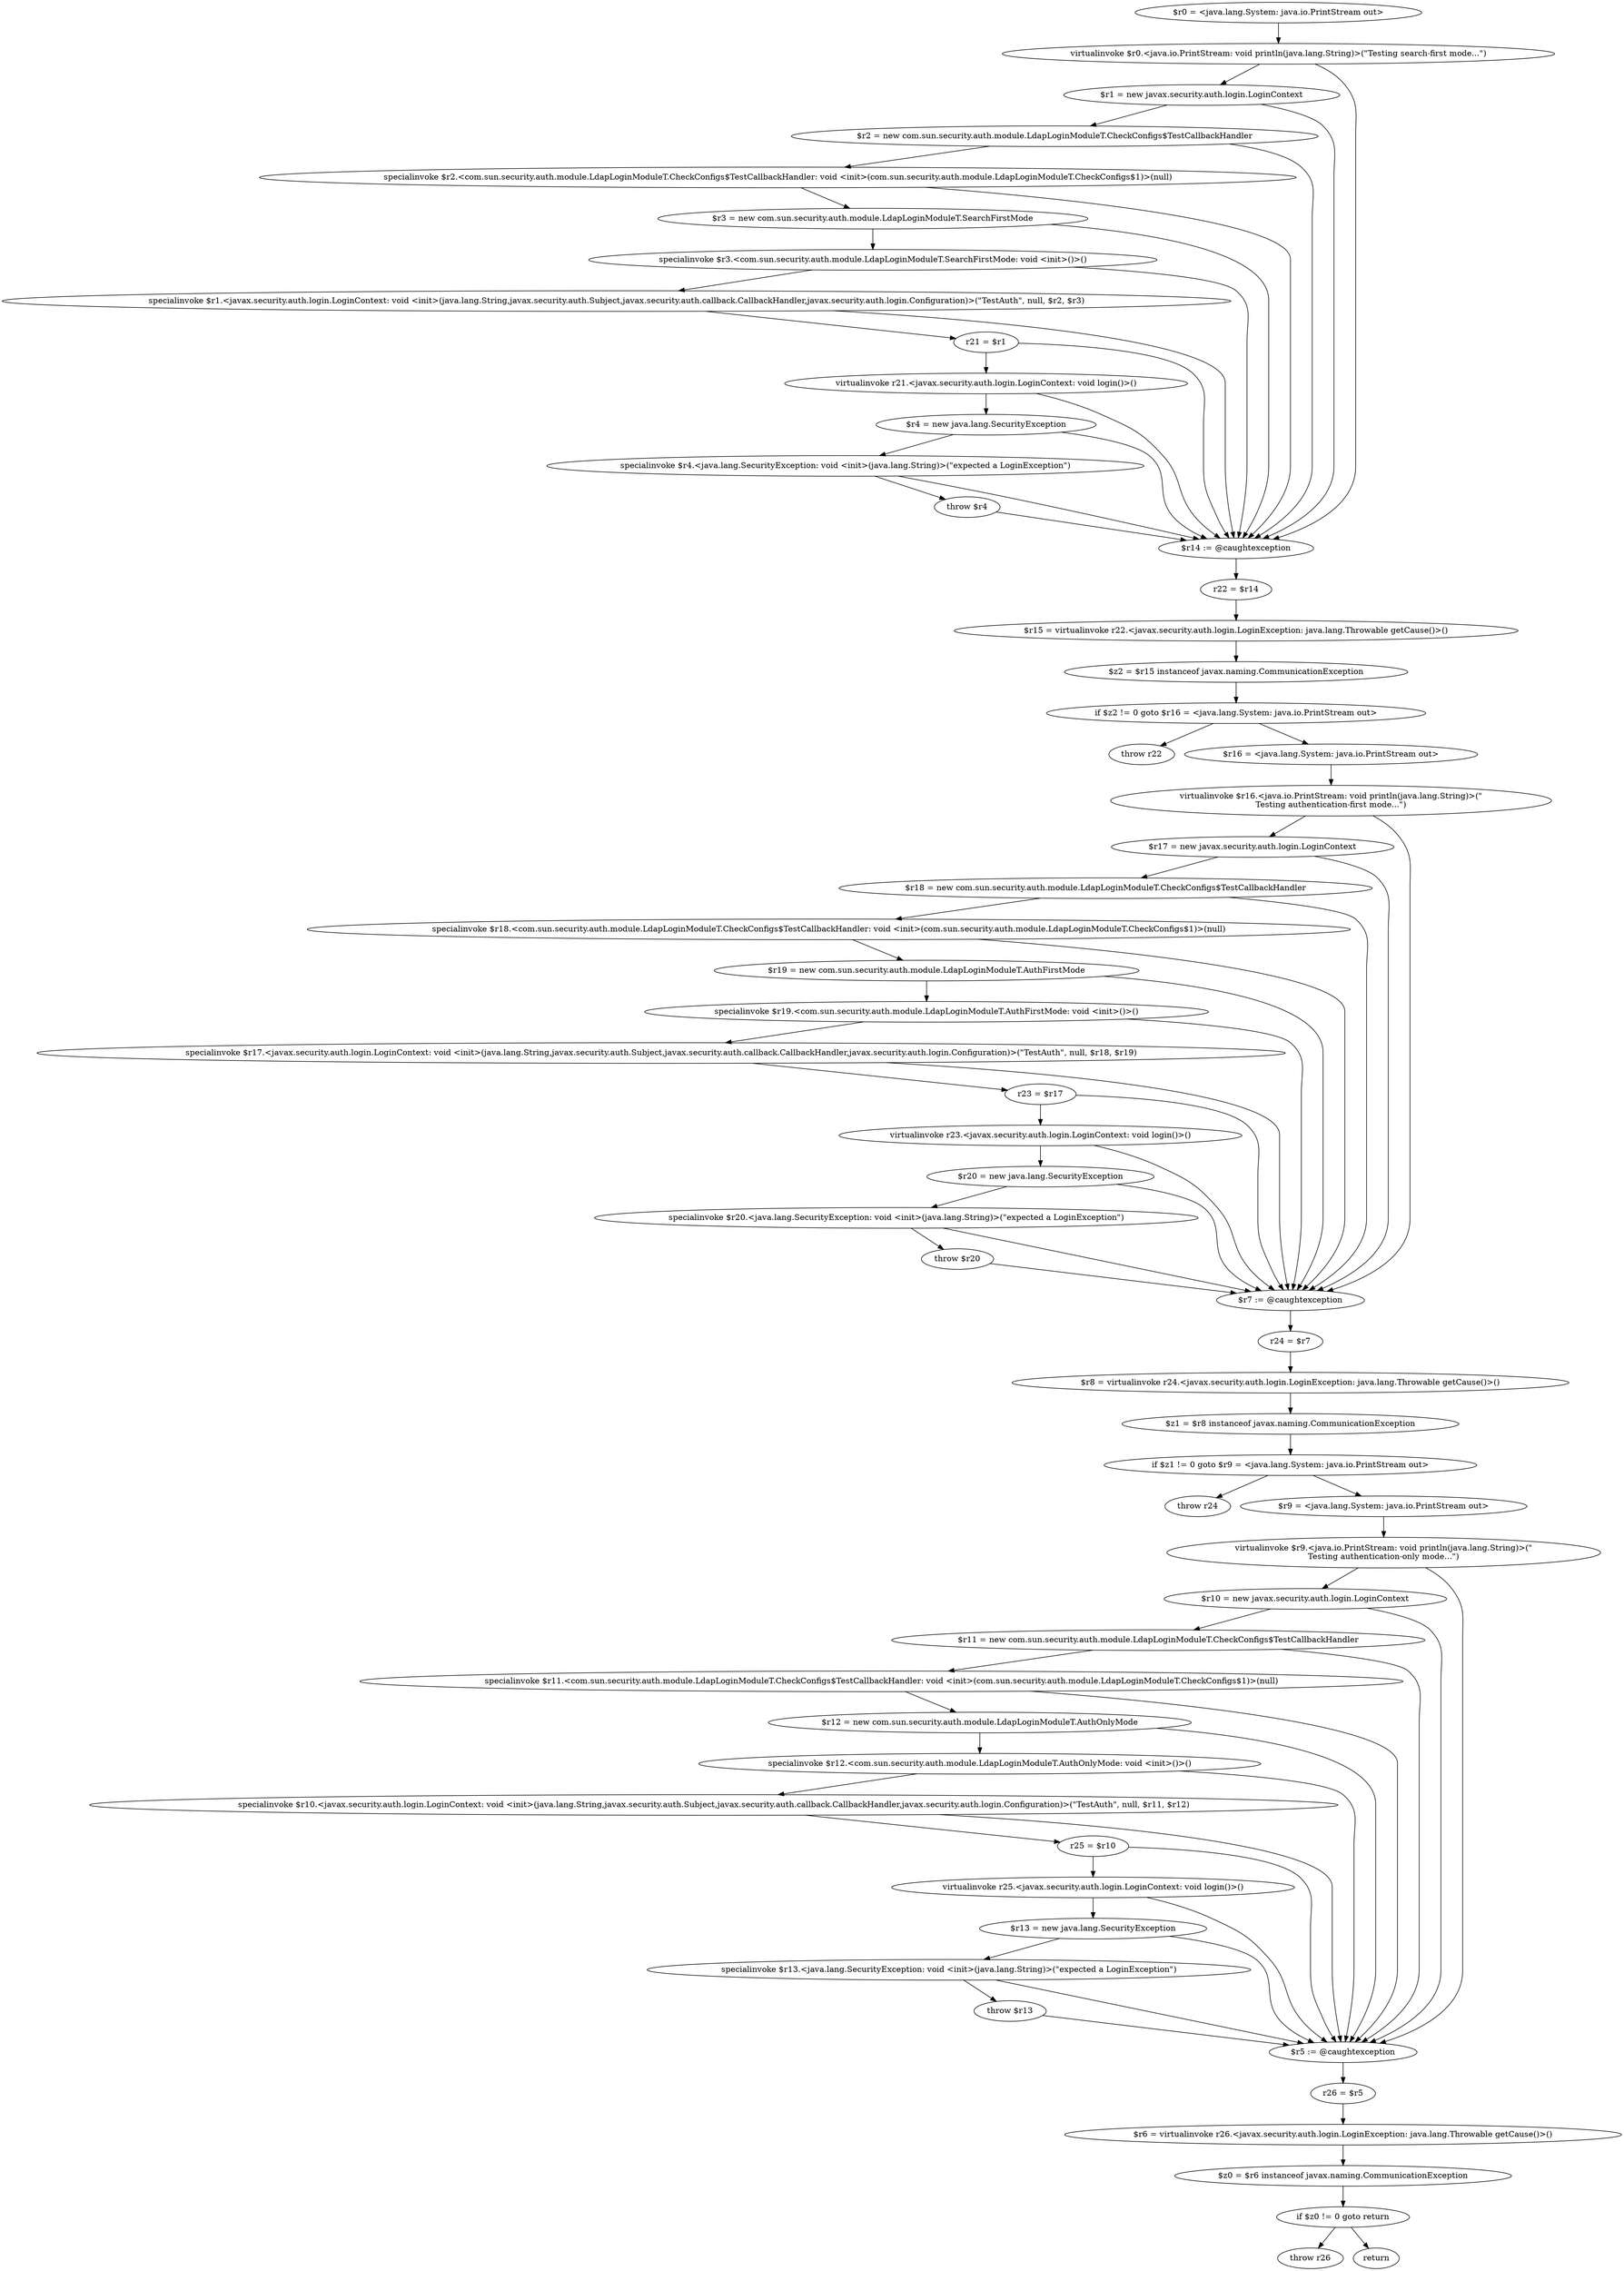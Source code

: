 digraph "unitGraph" {
    "$r0 = <java.lang.System: java.io.PrintStream out>"
    "virtualinvoke $r0.<java.io.PrintStream: void println(java.lang.String)>(\"Testing search-first mode...\")"
    "$r1 = new javax.security.auth.login.LoginContext"
    "$r2 = new com.sun.security.auth.module.LdapLoginModuleT.CheckConfigs$TestCallbackHandler"
    "specialinvoke $r2.<com.sun.security.auth.module.LdapLoginModuleT.CheckConfigs$TestCallbackHandler: void <init>(com.sun.security.auth.module.LdapLoginModuleT.CheckConfigs$1)>(null)"
    "$r3 = new com.sun.security.auth.module.LdapLoginModuleT.SearchFirstMode"
    "specialinvoke $r3.<com.sun.security.auth.module.LdapLoginModuleT.SearchFirstMode: void <init>()>()"
    "specialinvoke $r1.<javax.security.auth.login.LoginContext: void <init>(java.lang.String,javax.security.auth.Subject,javax.security.auth.callback.CallbackHandler,javax.security.auth.login.Configuration)>(\"TestAuth\", null, $r2, $r3)"
    "r21 = $r1"
    "virtualinvoke r21.<javax.security.auth.login.LoginContext: void login()>()"
    "$r4 = new java.lang.SecurityException"
    "specialinvoke $r4.<java.lang.SecurityException: void <init>(java.lang.String)>(\"expected a LoginException\")"
    "throw $r4"
    "$r14 := @caughtexception"
    "r22 = $r14"
    "$r15 = virtualinvoke r22.<javax.security.auth.login.LoginException: java.lang.Throwable getCause()>()"
    "$z2 = $r15 instanceof javax.naming.CommunicationException"
    "if $z2 != 0 goto $r16 = <java.lang.System: java.io.PrintStream out>"
    "throw r22"
    "$r16 = <java.lang.System: java.io.PrintStream out>"
    "virtualinvoke $r16.<java.io.PrintStream: void println(java.lang.String)>(\"\nTesting authentication-first mode...\")"
    "$r17 = new javax.security.auth.login.LoginContext"
    "$r18 = new com.sun.security.auth.module.LdapLoginModuleT.CheckConfigs$TestCallbackHandler"
    "specialinvoke $r18.<com.sun.security.auth.module.LdapLoginModuleT.CheckConfigs$TestCallbackHandler: void <init>(com.sun.security.auth.module.LdapLoginModuleT.CheckConfigs$1)>(null)"
    "$r19 = new com.sun.security.auth.module.LdapLoginModuleT.AuthFirstMode"
    "specialinvoke $r19.<com.sun.security.auth.module.LdapLoginModuleT.AuthFirstMode: void <init>()>()"
    "specialinvoke $r17.<javax.security.auth.login.LoginContext: void <init>(java.lang.String,javax.security.auth.Subject,javax.security.auth.callback.CallbackHandler,javax.security.auth.login.Configuration)>(\"TestAuth\", null, $r18, $r19)"
    "r23 = $r17"
    "virtualinvoke r23.<javax.security.auth.login.LoginContext: void login()>()"
    "$r20 = new java.lang.SecurityException"
    "specialinvoke $r20.<java.lang.SecurityException: void <init>(java.lang.String)>(\"expected a LoginException\")"
    "throw $r20"
    "$r7 := @caughtexception"
    "r24 = $r7"
    "$r8 = virtualinvoke r24.<javax.security.auth.login.LoginException: java.lang.Throwable getCause()>()"
    "$z1 = $r8 instanceof javax.naming.CommunicationException"
    "if $z1 != 0 goto $r9 = <java.lang.System: java.io.PrintStream out>"
    "throw r24"
    "$r9 = <java.lang.System: java.io.PrintStream out>"
    "virtualinvoke $r9.<java.io.PrintStream: void println(java.lang.String)>(\"\nTesting authentication-only mode...\")"
    "$r10 = new javax.security.auth.login.LoginContext"
    "$r11 = new com.sun.security.auth.module.LdapLoginModuleT.CheckConfigs$TestCallbackHandler"
    "specialinvoke $r11.<com.sun.security.auth.module.LdapLoginModuleT.CheckConfigs$TestCallbackHandler: void <init>(com.sun.security.auth.module.LdapLoginModuleT.CheckConfigs$1)>(null)"
    "$r12 = new com.sun.security.auth.module.LdapLoginModuleT.AuthOnlyMode"
    "specialinvoke $r12.<com.sun.security.auth.module.LdapLoginModuleT.AuthOnlyMode: void <init>()>()"
    "specialinvoke $r10.<javax.security.auth.login.LoginContext: void <init>(java.lang.String,javax.security.auth.Subject,javax.security.auth.callback.CallbackHandler,javax.security.auth.login.Configuration)>(\"TestAuth\", null, $r11, $r12)"
    "r25 = $r10"
    "virtualinvoke r25.<javax.security.auth.login.LoginContext: void login()>()"
    "$r13 = new java.lang.SecurityException"
    "specialinvoke $r13.<java.lang.SecurityException: void <init>(java.lang.String)>(\"expected a LoginException\")"
    "throw $r13"
    "$r5 := @caughtexception"
    "r26 = $r5"
    "$r6 = virtualinvoke r26.<javax.security.auth.login.LoginException: java.lang.Throwable getCause()>()"
    "$z0 = $r6 instanceof javax.naming.CommunicationException"
    "if $z0 != 0 goto return"
    "throw r26"
    "return"
    "$r0 = <java.lang.System: java.io.PrintStream out>"->"virtualinvoke $r0.<java.io.PrintStream: void println(java.lang.String)>(\"Testing search-first mode...\")";
    "virtualinvoke $r0.<java.io.PrintStream: void println(java.lang.String)>(\"Testing search-first mode...\")"->"$r1 = new javax.security.auth.login.LoginContext";
    "virtualinvoke $r0.<java.io.PrintStream: void println(java.lang.String)>(\"Testing search-first mode...\")"->"$r14 := @caughtexception";
    "$r1 = new javax.security.auth.login.LoginContext"->"$r2 = new com.sun.security.auth.module.LdapLoginModuleT.CheckConfigs$TestCallbackHandler";
    "$r1 = new javax.security.auth.login.LoginContext"->"$r14 := @caughtexception";
    "$r2 = new com.sun.security.auth.module.LdapLoginModuleT.CheckConfigs$TestCallbackHandler"->"specialinvoke $r2.<com.sun.security.auth.module.LdapLoginModuleT.CheckConfigs$TestCallbackHandler: void <init>(com.sun.security.auth.module.LdapLoginModuleT.CheckConfigs$1)>(null)";
    "$r2 = new com.sun.security.auth.module.LdapLoginModuleT.CheckConfigs$TestCallbackHandler"->"$r14 := @caughtexception";
    "specialinvoke $r2.<com.sun.security.auth.module.LdapLoginModuleT.CheckConfigs$TestCallbackHandler: void <init>(com.sun.security.auth.module.LdapLoginModuleT.CheckConfigs$1)>(null)"->"$r3 = new com.sun.security.auth.module.LdapLoginModuleT.SearchFirstMode";
    "specialinvoke $r2.<com.sun.security.auth.module.LdapLoginModuleT.CheckConfigs$TestCallbackHandler: void <init>(com.sun.security.auth.module.LdapLoginModuleT.CheckConfigs$1)>(null)"->"$r14 := @caughtexception";
    "$r3 = new com.sun.security.auth.module.LdapLoginModuleT.SearchFirstMode"->"specialinvoke $r3.<com.sun.security.auth.module.LdapLoginModuleT.SearchFirstMode: void <init>()>()";
    "$r3 = new com.sun.security.auth.module.LdapLoginModuleT.SearchFirstMode"->"$r14 := @caughtexception";
    "specialinvoke $r3.<com.sun.security.auth.module.LdapLoginModuleT.SearchFirstMode: void <init>()>()"->"specialinvoke $r1.<javax.security.auth.login.LoginContext: void <init>(java.lang.String,javax.security.auth.Subject,javax.security.auth.callback.CallbackHandler,javax.security.auth.login.Configuration)>(\"TestAuth\", null, $r2, $r3)";
    "specialinvoke $r3.<com.sun.security.auth.module.LdapLoginModuleT.SearchFirstMode: void <init>()>()"->"$r14 := @caughtexception";
    "specialinvoke $r1.<javax.security.auth.login.LoginContext: void <init>(java.lang.String,javax.security.auth.Subject,javax.security.auth.callback.CallbackHandler,javax.security.auth.login.Configuration)>(\"TestAuth\", null, $r2, $r3)"->"r21 = $r1";
    "specialinvoke $r1.<javax.security.auth.login.LoginContext: void <init>(java.lang.String,javax.security.auth.Subject,javax.security.auth.callback.CallbackHandler,javax.security.auth.login.Configuration)>(\"TestAuth\", null, $r2, $r3)"->"$r14 := @caughtexception";
    "r21 = $r1"->"virtualinvoke r21.<javax.security.auth.login.LoginContext: void login()>()";
    "r21 = $r1"->"$r14 := @caughtexception";
    "virtualinvoke r21.<javax.security.auth.login.LoginContext: void login()>()"->"$r4 = new java.lang.SecurityException";
    "virtualinvoke r21.<javax.security.auth.login.LoginContext: void login()>()"->"$r14 := @caughtexception";
    "$r4 = new java.lang.SecurityException"->"specialinvoke $r4.<java.lang.SecurityException: void <init>(java.lang.String)>(\"expected a LoginException\")";
    "$r4 = new java.lang.SecurityException"->"$r14 := @caughtexception";
    "specialinvoke $r4.<java.lang.SecurityException: void <init>(java.lang.String)>(\"expected a LoginException\")"->"throw $r4";
    "specialinvoke $r4.<java.lang.SecurityException: void <init>(java.lang.String)>(\"expected a LoginException\")"->"$r14 := @caughtexception";
    "throw $r4"->"$r14 := @caughtexception";
    "$r14 := @caughtexception"->"r22 = $r14";
    "r22 = $r14"->"$r15 = virtualinvoke r22.<javax.security.auth.login.LoginException: java.lang.Throwable getCause()>()";
    "$r15 = virtualinvoke r22.<javax.security.auth.login.LoginException: java.lang.Throwable getCause()>()"->"$z2 = $r15 instanceof javax.naming.CommunicationException";
    "$z2 = $r15 instanceof javax.naming.CommunicationException"->"if $z2 != 0 goto $r16 = <java.lang.System: java.io.PrintStream out>";
    "if $z2 != 0 goto $r16 = <java.lang.System: java.io.PrintStream out>"->"throw r22";
    "if $z2 != 0 goto $r16 = <java.lang.System: java.io.PrintStream out>"->"$r16 = <java.lang.System: java.io.PrintStream out>";
    "$r16 = <java.lang.System: java.io.PrintStream out>"->"virtualinvoke $r16.<java.io.PrintStream: void println(java.lang.String)>(\"\nTesting authentication-first mode...\")";
    "virtualinvoke $r16.<java.io.PrintStream: void println(java.lang.String)>(\"\nTesting authentication-first mode...\")"->"$r17 = new javax.security.auth.login.LoginContext";
    "virtualinvoke $r16.<java.io.PrintStream: void println(java.lang.String)>(\"\nTesting authentication-first mode...\")"->"$r7 := @caughtexception";
    "$r17 = new javax.security.auth.login.LoginContext"->"$r18 = new com.sun.security.auth.module.LdapLoginModuleT.CheckConfigs$TestCallbackHandler";
    "$r17 = new javax.security.auth.login.LoginContext"->"$r7 := @caughtexception";
    "$r18 = new com.sun.security.auth.module.LdapLoginModuleT.CheckConfigs$TestCallbackHandler"->"specialinvoke $r18.<com.sun.security.auth.module.LdapLoginModuleT.CheckConfigs$TestCallbackHandler: void <init>(com.sun.security.auth.module.LdapLoginModuleT.CheckConfigs$1)>(null)";
    "$r18 = new com.sun.security.auth.module.LdapLoginModuleT.CheckConfigs$TestCallbackHandler"->"$r7 := @caughtexception";
    "specialinvoke $r18.<com.sun.security.auth.module.LdapLoginModuleT.CheckConfigs$TestCallbackHandler: void <init>(com.sun.security.auth.module.LdapLoginModuleT.CheckConfigs$1)>(null)"->"$r19 = new com.sun.security.auth.module.LdapLoginModuleT.AuthFirstMode";
    "specialinvoke $r18.<com.sun.security.auth.module.LdapLoginModuleT.CheckConfigs$TestCallbackHandler: void <init>(com.sun.security.auth.module.LdapLoginModuleT.CheckConfigs$1)>(null)"->"$r7 := @caughtexception";
    "$r19 = new com.sun.security.auth.module.LdapLoginModuleT.AuthFirstMode"->"specialinvoke $r19.<com.sun.security.auth.module.LdapLoginModuleT.AuthFirstMode: void <init>()>()";
    "$r19 = new com.sun.security.auth.module.LdapLoginModuleT.AuthFirstMode"->"$r7 := @caughtexception";
    "specialinvoke $r19.<com.sun.security.auth.module.LdapLoginModuleT.AuthFirstMode: void <init>()>()"->"specialinvoke $r17.<javax.security.auth.login.LoginContext: void <init>(java.lang.String,javax.security.auth.Subject,javax.security.auth.callback.CallbackHandler,javax.security.auth.login.Configuration)>(\"TestAuth\", null, $r18, $r19)";
    "specialinvoke $r19.<com.sun.security.auth.module.LdapLoginModuleT.AuthFirstMode: void <init>()>()"->"$r7 := @caughtexception";
    "specialinvoke $r17.<javax.security.auth.login.LoginContext: void <init>(java.lang.String,javax.security.auth.Subject,javax.security.auth.callback.CallbackHandler,javax.security.auth.login.Configuration)>(\"TestAuth\", null, $r18, $r19)"->"r23 = $r17";
    "specialinvoke $r17.<javax.security.auth.login.LoginContext: void <init>(java.lang.String,javax.security.auth.Subject,javax.security.auth.callback.CallbackHandler,javax.security.auth.login.Configuration)>(\"TestAuth\", null, $r18, $r19)"->"$r7 := @caughtexception";
    "r23 = $r17"->"virtualinvoke r23.<javax.security.auth.login.LoginContext: void login()>()";
    "r23 = $r17"->"$r7 := @caughtexception";
    "virtualinvoke r23.<javax.security.auth.login.LoginContext: void login()>()"->"$r20 = new java.lang.SecurityException";
    "virtualinvoke r23.<javax.security.auth.login.LoginContext: void login()>()"->"$r7 := @caughtexception";
    "$r20 = new java.lang.SecurityException"->"specialinvoke $r20.<java.lang.SecurityException: void <init>(java.lang.String)>(\"expected a LoginException\")";
    "$r20 = new java.lang.SecurityException"->"$r7 := @caughtexception";
    "specialinvoke $r20.<java.lang.SecurityException: void <init>(java.lang.String)>(\"expected a LoginException\")"->"throw $r20";
    "specialinvoke $r20.<java.lang.SecurityException: void <init>(java.lang.String)>(\"expected a LoginException\")"->"$r7 := @caughtexception";
    "throw $r20"->"$r7 := @caughtexception";
    "$r7 := @caughtexception"->"r24 = $r7";
    "r24 = $r7"->"$r8 = virtualinvoke r24.<javax.security.auth.login.LoginException: java.lang.Throwable getCause()>()";
    "$r8 = virtualinvoke r24.<javax.security.auth.login.LoginException: java.lang.Throwable getCause()>()"->"$z1 = $r8 instanceof javax.naming.CommunicationException";
    "$z1 = $r8 instanceof javax.naming.CommunicationException"->"if $z1 != 0 goto $r9 = <java.lang.System: java.io.PrintStream out>";
    "if $z1 != 0 goto $r9 = <java.lang.System: java.io.PrintStream out>"->"throw r24";
    "if $z1 != 0 goto $r9 = <java.lang.System: java.io.PrintStream out>"->"$r9 = <java.lang.System: java.io.PrintStream out>";
    "$r9 = <java.lang.System: java.io.PrintStream out>"->"virtualinvoke $r9.<java.io.PrintStream: void println(java.lang.String)>(\"\nTesting authentication-only mode...\")";
    "virtualinvoke $r9.<java.io.PrintStream: void println(java.lang.String)>(\"\nTesting authentication-only mode...\")"->"$r10 = new javax.security.auth.login.LoginContext";
    "virtualinvoke $r9.<java.io.PrintStream: void println(java.lang.String)>(\"\nTesting authentication-only mode...\")"->"$r5 := @caughtexception";
    "$r10 = new javax.security.auth.login.LoginContext"->"$r11 = new com.sun.security.auth.module.LdapLoginModuleT.CheckConfigs$TestCallbackHandler";
    "$r10 = new javax.security.auth.login.LoginContext"->"$r5 := @caughtexception";
    "$r11 = new com.sun.security.auth.module.LdapLoginModuleT.CheckConfigs$TestCallbackHandler"->"specialinvoke $r11.<com.sun.security.auth.module.LdapLoginModuleT.CheckConfigs$TestCallbackHandler: void <init>(com.sun.security.auth.module.LdapLoginModuleT.CheckConfigs$1)>(null)";
    "$r11 = new com.sun.security.auth.module.LdapLoginModuleT.CheckConfigs$TestCallbackHandler"->"$r5 := @caughtexception";
    "specialinvoke $r11.<com.sun.security.auth.module.LdapLoginModuleT.CheckConfigs$TestCallbackHandler: void <init>(com.sun.security.auth.module.LdapLoginModuleT.CheckConfigs$1)>(null)"->"$r12 = new com.sun.security.auth.module.LdapLoginModuleT.AuthOnlyMode";
    "specialinvoke $r11.<com.sun.security.auth.module.LdapLoginModuleT.CheckConfigs$TestCallbackHandler: void <init>(com.sun.security.auth.module.LdapLoginModuleT.CheckConfigs$1)>(null)"->"$r5 := @caughtexception";
    "$r12 = new com.sun.security.auth.module.LdapLoginModuleT.AuthOnlyMode"->"specialinvoke $r12.<com.sun.security.auth.module.LdapLoginModuleT.AuthOnlyMode: void <init>()>()";
    "$r12 = new com.sun.security.auth.module.LdapLoginModuleT.AuthOnlyMode"->"$r5 := @caughtexception";
    "specialinvoke $r12.<com.sun.security.auth.module.LdapLoginModuleT.AuthOnlyMode: void <init>()>()"->"specialinvoke $r10.<javax.security.auth.login.LoginContext: void <init>(java.lang.String,javax.security.auth.Subject,javax.security.auth.callback.CallbackHandler,javax.security.auth.login.Configuration)>(\"TestAuth\", null, $r11, $r12)";
    "specialinvoke $r12.<com.sun.security.auth.module.LdapLoginModuleT.AuthOnlyMode: void <init>()>()"->"$r5 := @caughtexception";
    "specialinvoke $r10.<javax.security.auth.login.LoginContext: void <init>(java.lang.String,javax.security.auth.Subject,javax.security.auth.callback.CallbackHandler,javax.security.auth.login.Configuration)>(\"TestAuth\", null, $r11, $r12)"->"r25 = $r10";
    "specialinvoke $r10.<javax.security.auth.login.LoginContext: void <init>(java.lang.String,javax.security.auth.Subject,javax.security.auth.callback.CallbackHandler,javax.security.auth.login.Configuration)>(\"TestAuth\", null, $r11, $r12)"->"$r5 := @caughtexception";
    "r25 = $r10"->"virtualinvoke r25.<javax.security.auth.login.LoginContext: void login()>()";
    "r25 = $r10"->"$r5 := @caughtexception";
    "virtualinvoke r25.<javax.security.auth.login.LoginContext: void login()>()"->"$r13 = new java.lang.SecurityException";
    "virtualinvoke r25.<javax.security.auth.login.LoginContext: void login()>()"->"$r5 := @caughtexception";
    "$r13 = new java.lang.SecurityException"->"specialinvoke $r13.<java.lang.SecurityException: void <init>(java.lang.String)>(\"expected a LoginException\")";
    "$r13 = new java.lang.SecurityException"->"$r5 := @caughtexception";
    "specialinvoke $r13.<java.lang.SecurityException: void <init>(java.lang.String)>(\"expected a LoginException\")"->"throw $r13";
    "specialinvoke $r13.<java.lang.SecurityException: void <init>(java.lang.String)>(\"expected a LoginException\")"->"$r5 := @caughtexception";
    "throw $r13"->"$r5 := @caughtexception";
    "$r5 := @caughtexception"->"r26 = $r5";
    "r26 = $r5"->"$r6 = virtualinvoke r26.<javax.security.auth.login.LoginException: java.lang.Throwable getCause()>()";
    "$r6 = virtualinvoke r26.<javax.security.auth.login.LoginException: java.lang.Throwable getCause()>()"->"$z0 = $r6 instanceof javax.naming.CommunicationException";
    "$z0 = $r6 instanceof javax.naming.CommunicationException"->"if $z0 != 0 goto return";
    "if $z0 != 0 goto return"->"throw r26";
    "if $z0 != 0 goto return"->"return";
}
